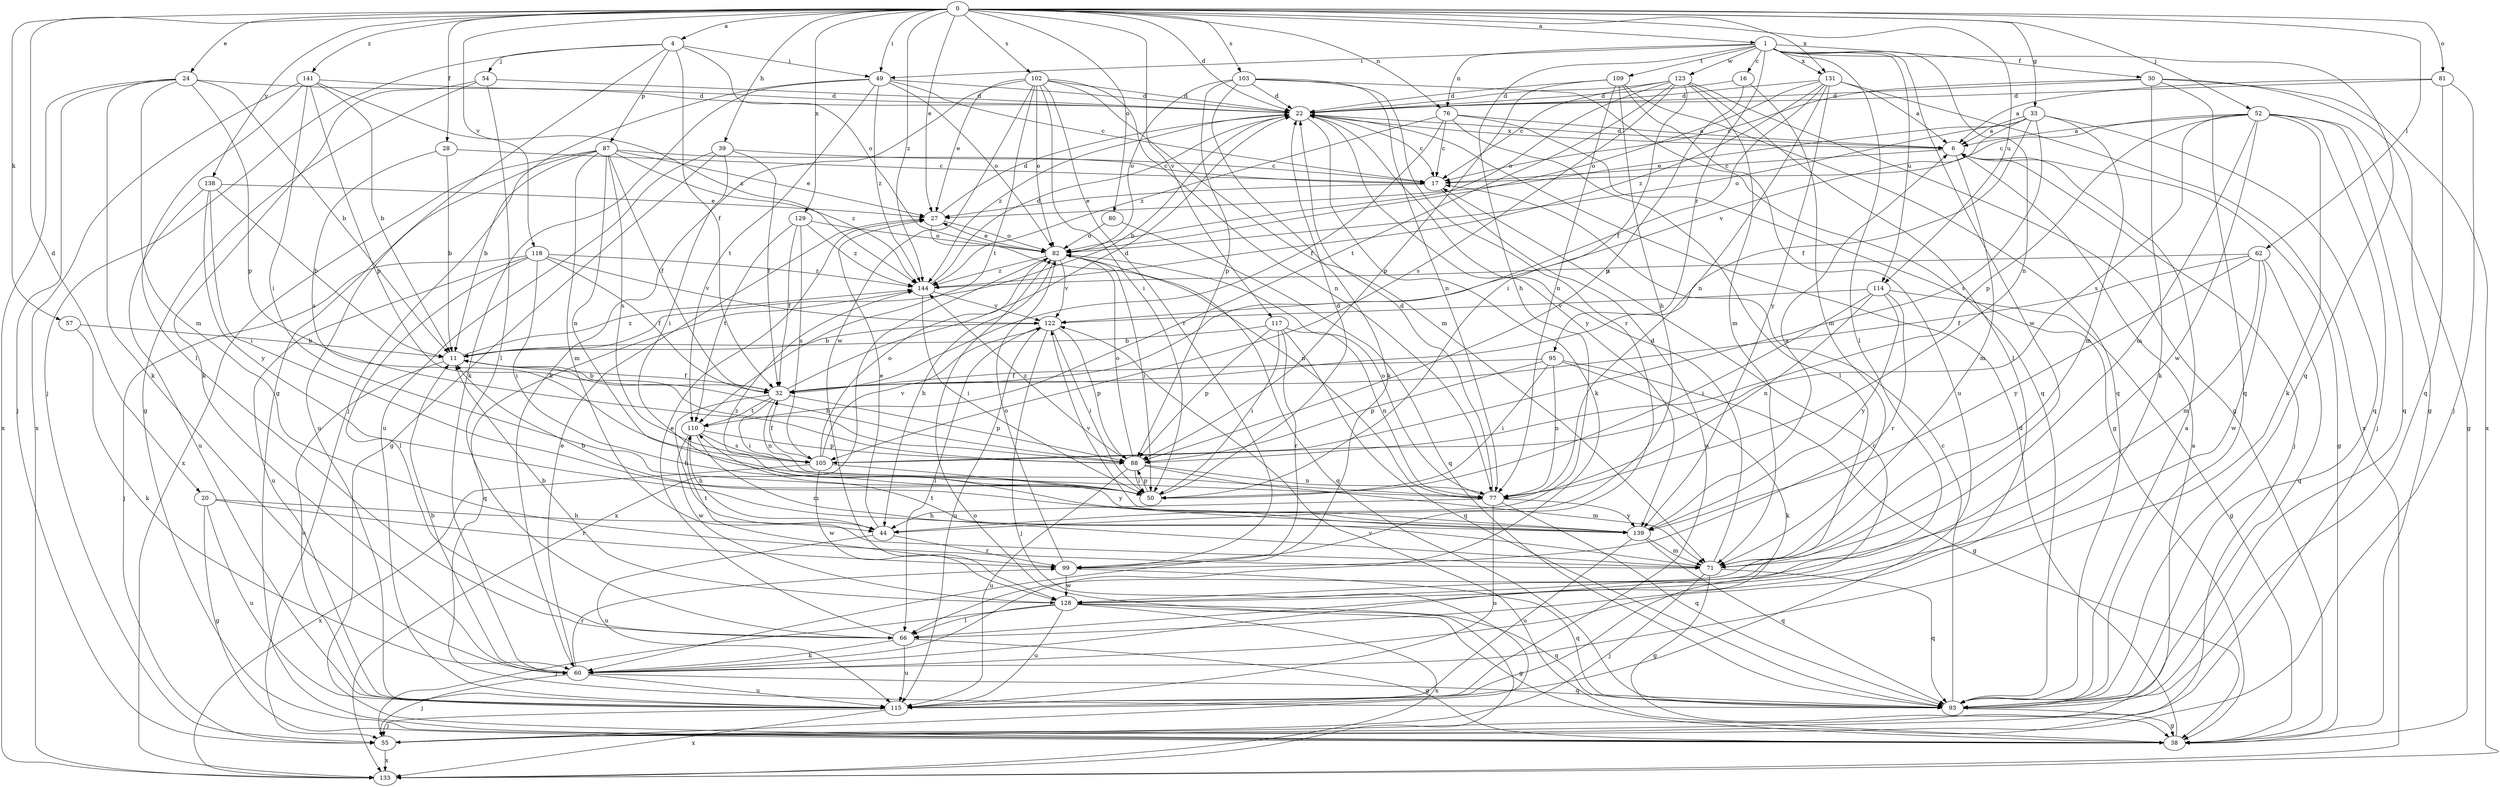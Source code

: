 strict digraph  {
0;
1;
4;
6;
11;
16;
17;
20;
22;
24;
27;
28;
30;
32;
33;
38;
39;
44;
49;
50;
52;
54;
55;
57;
60;
62;
66;
71;
76;
77;
80;
81;
82;
87;
88;
93;
95;
99;
102;
103;
105;
109;
110;
114;
115;
117;
118;
122;
123;
128;
129;
131;
133;
138;
139;
141;
144;
0 -> 1  [label=a];
0 -> 4  [label=a];
0 -> 20  [label=d];
0 -> 22  [label=d];
0 -> 24  [label=e];
0 -> 27  [label=e];
0 -> 28  [label=f];
0 -> 33  [label=g];
0 -> 39  [label=h];
0 -> 49  [label=i];
0 -> 52  [label=j];
0 -> 57  [label=k];
0 -> 62  [label=l];
0 -> 76  [label=n];
0 -> 80  [label=o];
0 -> 81  [label=o];
0 -> 102  [label=s];
0 -> 103  [label=s];
0 -> 114  [label=u];
0 -> 117  [label=v];
0 -> 118  [label=v];
0 -> 129  [label=x];
0 -> 131  [label=x];
0 -> 138  [label=y];
0 -> 141  [label=z];
0 -> 144  [label=z];
1 -> 16  [label=c];
1 -> 30  [label=f];
1 -> 44  [label=h];
1 -> 49  [label=i];
1 -> 66  [label=l];
1 -> 76  [label=n];
1 -> 77  [label=n];
1 -> 93  [label=q];
1 -> 95  [label=r];
1 -> 109  [label=t];
1 -> 114  [label=u];
1 -> 123  [label=w];
1 -> 128  [label=w];
1 -> 131  [label=x];
4 -> 32  [label=f];
4 -> 38  [label=g];
4 -> 49  [label=i];
4 -> 54  [label=j];
4 -> 55  [label=j];
4 -> 82  [label=o];
4 -> 87  [label=p];
6 -> 17  [label=c];
6 -> 22  [label=d];
6 -> 38  [label=g];
6 -> 55  [label=j];
6 -> 71  [label=m];
11 -> 32  [label=f];
11 -> 115  [label=u];
11 -> 144  [label=z];
16 -> 22  [label=d];
16 -> 71  [label=m];
16 -> 88  [label=p];
17 -> 27  [label=e];
17 -> 115  [label=u];
20 -> 38  [label=g];
20 -> 44  [label=h];
20 -> 99  [label=r];
20 -> 115  [label=u];
22 -> 11  [label=b];
22 -> 17  [label=c];
22 -> 60  [label=k];
22 -> 139  [label=y];
22 -> 144  [label=z];
22 -> 6  [label=x];
24 -> 11  [label=b];
24 -> 22  [label=d];
24 -> 55  [label=j];
24 -> 60  [label=k];
24 -> 71  [label=m];
24 -> 88  [label=p];
24 -> 133  [label=x];
27 -> 22  [label=d];
27 -> 77  [label=n];
27 -> 82  [label=o];
28 -> 11  [label=b];
28 -> 17  [label=c];
28 -> 105  [label=s];
30 -> 17  [label=c];
30 -> 22  [label=d];
30 -> 38  [label=g];
30 -> 60  [label=k];
30 -> 93  [label=q];
30 -> 133  [label=x];
32 -> 11  [label=b];
32 -> 22  [label=d];
32 -> 44  [label=h];
32 -> 50  [label=i];
32 -> 77  [label=n];
32 -> 88  [label=p];
32 -> 110  [label=t];
33 -> 6  [label=a];
33 -> 27  [label=e];
33 -> 32  [label=f];
33 -> 71  [label=m];
33 -> 82  [label=o];
33 -> 93  [label=q];
33 -> 105  [label=s];
33 -> 122  [label=v];
38 -> 22  [label=d];
38 -> 122  [label=v];
39 -> 17  [label=c];
39 -> 32  [label=f];
39 -> 38  [label=g];
39 -> 50  [label=i];
39 -> 115  [label=u];
44 -> 27  [label=e];
44 -> 99  [label=r];
44 -> 115  [label=u];
49 -> 17  [label=c];
49 -> 22  [label=d];
49 -> 55  [label=j];
49 -> 60  [label=k];
49 -> 82  [label=o];
49 -> 110  [label=t];
49 -> 144  [label=z];
50 -> 22  [label=d];
50 -> 88  [label=p];
52 -> 6  [label=a];
52 -> 17  [label=c];
52 -> 38  [label=g];
52 -> 55  [label=j];
52 -> 60  [label=k];
52 -> 71  [label=m];
52 -> 88  [label=p];
52 -> 93  [label=q];
52 -> 105  [label=s];
52 -> 128  [label=w];
54 -> 22  [label=d];
54 -> 38  [label=g];
54 -> 60  [label=k];
54 -> 66  [label=l];
55 -> 6  [label=a];
55 -> 133  [label=x];
57 -> 11  [label=b];
57 -> 60  [label=k];
60 -> 11  [label=b];
60 -> 27  [label=e];
60 -> 55  [label=j];
60 -> 93  [label=q];
60 -> 99  [label=r];
60 -> 115  [label=u];
62 -> 32  [label=f];
62 -> 71  [label=m];
62 -> 93  [label=q];
62 -> 128  [label=w];
62 -> 139  [label=y];
62 -> 144  [label=z];
66 -> 27  [label=e];
66 -> 38  [label=g];
66 -> 60  [label=k];
66 -> 115  [label=u];
71 -> 22  [label=d];
71 -> 38  [label=g];
71 -> 55  [label=j];
71 -> 93  [label=q];
71 -> 110  [label=t];
76 -> 6  [label=a];
76 -> 17  [label=c];
76 -> 32  [label=f];
76 -> 38  [label=g];
76 -> 66  [label=l];
76 -> 144  [label=z];
77 -> 22  [label=d];
77 -> 44  [label=h];
77 -> 82  [label=o];
77 -> 93  [label=q];
77 -> 115  [label=u];
77 -> 139  [label=y];
80 -> 82  [label=o];
80 -> 93  [label=q];
81 -> 6  [label=a];
81 -> 22  [label=d];
81 -> 55  [label=j];
81 -> 93  [label=q];
82 -> 27  [label=e];
82 -> 44  [label=h];
82 -> 50  [label=i];
82 -> 93  [label=q];
82 -> 122  [label=v];
82 -> 133  [label=x];
82 -> 144  [label=z];
87 -> 11  [label=b];
87 -> 17  [label=c];
87 -> 27  [label=e];
87 -> 32  [label=f];
87 -> 71  [label=m];
87 -> 77  [label=n];
87 -> 105  [label=s];
87 -> 115  [label=u];
87 -> 133  [label=x];
87 -> 144  [label=z];
88 -> 11  [label=b];
88 -> 50  [label=i];
88 -> 71  [label=m];
88 -> 77  [label=n];
88 -> 82  [label=o];
88 -> 115  [label=u];
88 -> 144  [label=z];
93 -> 6  [label=a];
93 -> 17  [label=c];
93 -> 38  [label=g];
95 -> 32  [label=f];
95 -> 38  [label=g];
95 -> 50  [label=i];
95 -> 60  [label=k];
95 -> 77  [label=n];
95 -> 88  [label=p];
99 -> 82  [label=o];
99 -> 93  [label=q];
99 -> 110  [label=t];
99 -> 128  [label=w];
102 -> 22  [label=d];
102 -> 27  [label=e];
102 -> 50  [label=i];
102 -> 60  [label=k];
102 -> 71  [label=m];
102 -> 77  [label=n];
102 -> 82  [label=o];
102 -> 99  [label=r];
102 -> 110  [label=t];
102 -> 128  [label=w];
103 -> 22  [label=d];
103 -> 60  [label=k];
103 -> 77  [label=n];
103 -> 82  [label=o];
103 -> 88  [label=p];
103 -> 93  [label=q];
103 -> 99  [label=r];
105 -> 32  [label=f];
105 -> 82  [label=o];
105 -> 122  [label=v];
105 -> 128  [label=w];
105 -> 133  [label=x];
105 -> 139  [label=y];
109 -> 22  [label=d];
109 -> 44  [label=h];
109 -> 77  [label=n];
109 -> 88  [label=p];
109 -> 93  [label=q];
109 -> 115  [label=u];
110 -> 44  [label=h];
110 -> 71  [label=m];
110 -> 88  [label=p];
110 -> 105  [label=s];
110 -> 128  [label=w];
114 -> 38  [label=g];
114 -> 50  [label=i];
114 -> 77  [label=n];
114 -> 99  [label=r];
114 -> 122  [label=v];
114 -> 139  [label=y];
115 -> 17  [label=c];
115 -> 55  [label=j];
115 -> 133  [label=x];
117 -> 11  [label=b];
117 -> 50  [label=i];
117 -> 77  [label=n];
117 -> 88  [label=p];
117 -> 93  [label=q];
117 -> 99  [label=r];
118 -> 32  [label=f];
118 -> 50  [label=i];
118 -> 55  [label=j];
118 -> 66  [label=l];
118 -> 115  [label=u];
118 -> 122  [label=v];
118 -> 144  [label=z];
122 -> 11  [label=b];
122 -> 50  [label=i];
122 -> 55  [label=j];
122 -> 66  [label=l];
122 -> 88  [label=p];
122 -> 115  [label=u];
123 -> 17  [label=c];
123 -> 22  [label=d];
123 -> 38  [label=g];
123 -> 50  [label=i];
123 -> 66  [label=l];
123 -> 71  [label=m];
123 -> 82  [label=o];
123 -> 105  [label=s];
123 -> 110  [label=t];
128 -> 11  [label=b];
128 -> 38  [label=g];
128 -> 55  [label=j];
128 -> 66  [label=l];
128 -> 93  [label=q];
128 -> 115  [label=u];
128 -> 133  [label=x];
129 -> 32  [label=f];
129 -> 82  [label=o];
129 -> 105  [label=s];
129 -> 110  [label=t];
129 -> 144  [label=z];
131 -> 6  [label=a];
131 -> 22  [label=d];
131 -> 32  [label=f];
131 -> 77  [label=n];
131 -> 82  [label=o];
131 -> 133  [label=x];
131 -> 139  [label=y];
131 -> 144  [label=z];
133 -> 82  [label=o];
138 -> 11  [label=b];
138 -> 27  [label=e];
138 -> 50  [label=i];
138 -> 115  [label=u];
138 -> 139  [label=y];
139 -> 6  [label=a];
139 -> 11  [label=b];
139 -> 71  [label=m];
139 -> 93  [label=q];
139 -> 115  [label=u];
139 -> 122  [label=v];
139 -> 144  [label=z];
141 -> 11  [label=b];
141 -> 22  [label=d];
141 -> 50  [label=i];
141 -> 66  [label=l];
141 -> 88  [label=p];
141 -> 133  [label=x];
141 -> 144  [label=z];
144 -> 22  [label=d];
144 -> 50  [label=i];
144 -> 93  [label=q];
144 -> 122  [label=v];
}
